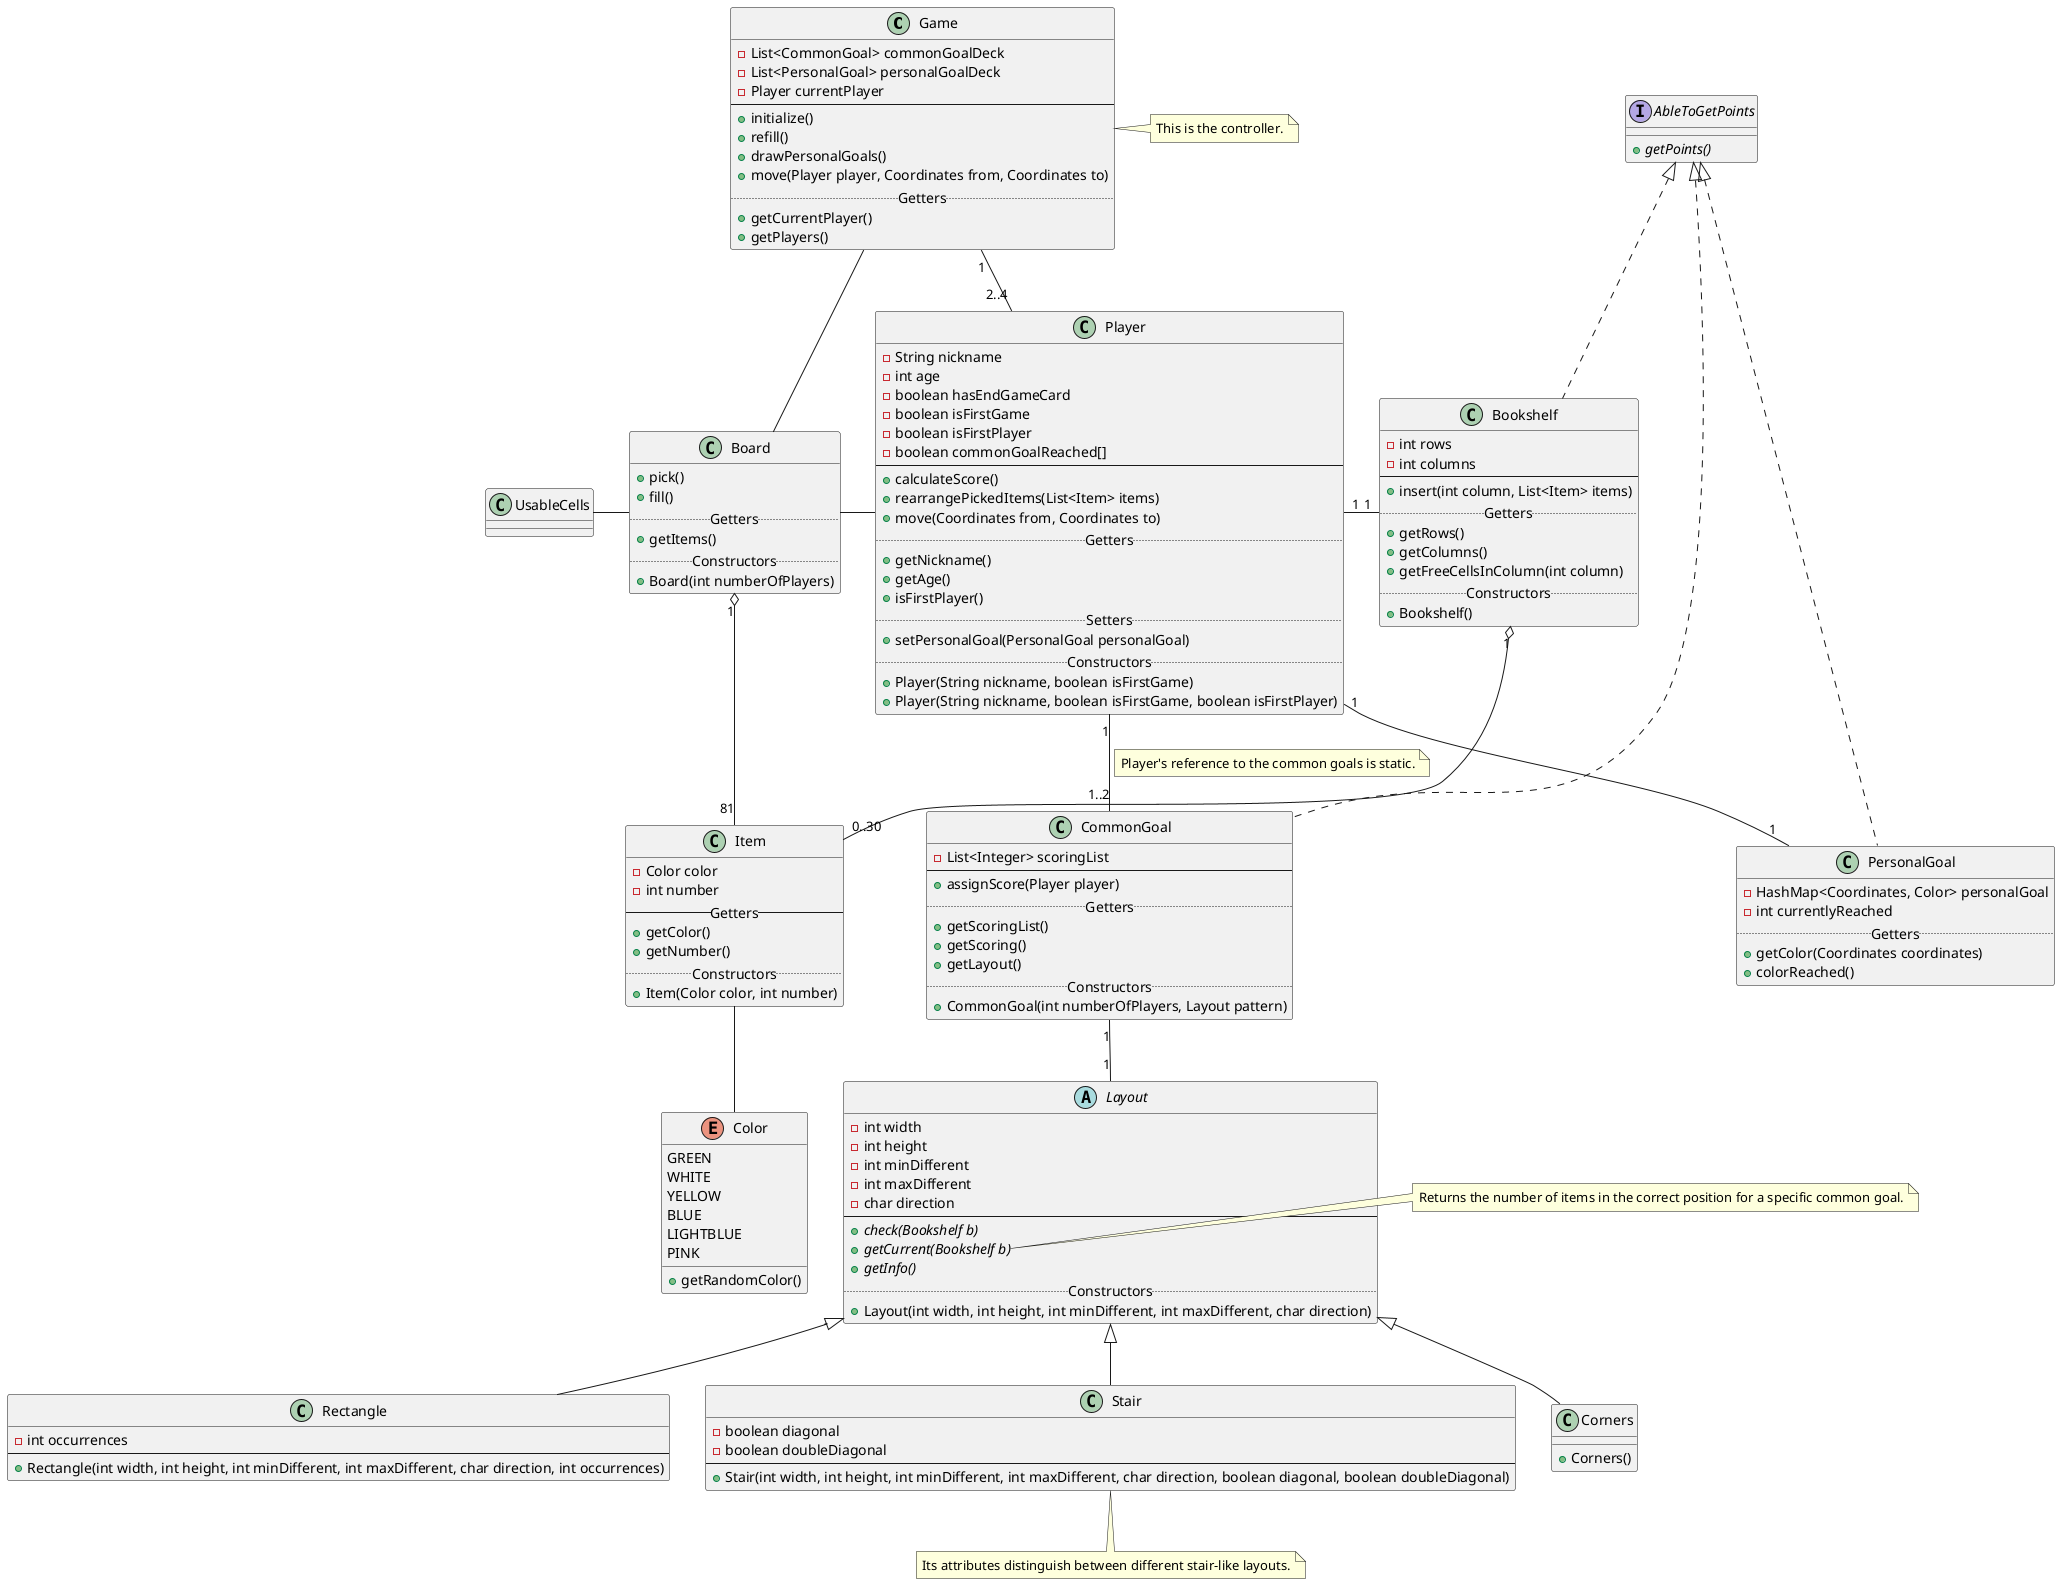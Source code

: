 @startuml
'https://plantuml.com/class-diagram
'https://plantuml.com/commons

Game -- Board
Game "1" -- "2..4" Player
Board - Player
Board -left UsableCells
Player "1" - "1" Bookshelf
Player "1" -- "1" PersonalGoal
Player "1" -- "1..2" CommonGoal
note on link
    Player's reference to the common goals is static.
end note
CommonGoal "1" -- "1" Layout
Item -- Color
Board "1" o-- "81" Item
Bookshelf "1" o-- "0..30" Item

class Game {
    -List<CommonGoal> commonGoalDeck
    -List<PersonalGoal> personalGoalDeck
    -Player currentPlayer
    ----
    +initialize()
    +refill()
    +drawPersonalGoals()
    +move(Player player, Coordinates from, Coordinates to)
    .. Getters ..
    +getCurrentPlayer()
    +getPlayers()
}

note right : This is the controller.

class Item {
    -Color color
    -int number
    -- Getters --
    +getColor()
    +getNumber()
    .. Constructors ..
    +Item(Color color, int number)
}

class Player {
    -String nickname
    -int age
    -boolean hasEndGameCard
    -boolean isFirstGame
    -boolean isFirstPlayer
    -boolean commonGoalReached[]
    ----
    +calculateScore()
    +rearrangePickedItems(List<Item> items)
    +move(Coordinates from, Coordinates to)
    .. Getters ..
    +getNickname()
    +getAge()
    +isFirstPlayer()
    .. Setters ..
    +setPersonalGoal(PersonalGoal personalGoal)
    .. Constructors ..
    +Player(String nickname, boolean isFirstGame)
    +Player(String nickname, boolean isFirstGame, boolean isFirstPlayer)
}

class Board {
    +pick()
    +fill()
    .. Getters ..
    +getItems()
    .. Constructors ..
    +Board(int numberOfPlayers)
}

interface AbleToGetPoints {
    +{abstract} getPoints()
}

class PersonalGoal implements AbleToGetPoints {
    -HashMap<Coordinates, Color> personalGoal
    -int currentlyReached
    .. Getters ..
    +getColor(Coordinates coordinates)
    +colorReached()
}

note left of PersonalGoal::reached
    It indicates the number of cells filled with the "right color"
end note

note right of PersonalGoal::goal
    The goal's configuration.
end note

class CommonGoal implements AbleToGetPoints {
    -List<Integer> scoringList
    ----
    +assignScore(Player player)
    .. Getters ..
    +getScoringList()
    +getScoring()
    +getLayout()
    .. Constructors ..
    +CommonGoal(int numberOfPlayers, Layout pattern)
}

enum Color {
    GREEN
    WHITE
    YELLOW
    BLUE
    LIGHTBLUE
    PINK
    +getRandomColor()
}

class Bookshelf implements AbleToGetPoints {
    -int rows
    -int columns
    ----
    +insert(int column, List<Item> items)
    .. Getters ..
    +getRows()
    +getColumns()
    +getFreeCellsInColumn(int column)
    .. Constructors ..
    +Bookshelf()
}

abstract Layout {
    -int width
    -int height
    -int minDifferent
    -int maxDifferent
    -char direction
    ----
    +{abstract} check(Bookshelf b)
    +{abstract} getCurrent(Bookshelf b)
    +{abstract} getInfo()
    .. Constructors ..
    +Layout(int width, int height, int minDifferent, int maxDifferent, char direction)
}

note right of Layout::getCurrent
    Returns the number of items in the correct position for a specific common goal.
end note

class Rectangle extends Layout {
    -int occurrences
    ---
    +Rectangle(int width, int height, int minDifferent, int maxDifferent, char direction, int occurrences)
}

class Stair extends Layout {
    -boolean diagonal
    -boolean doubleDiagonal
    ----
    +Stair(int width, int height, int minDifferent, int maxDifferent, char direction, boolean diagonal, boolean doubleDiagonal)
}

note bottom : Its attributes distinguish between different stair-like layouts.

class Corners extends Layout {
    +Corners()
}
@enduml
